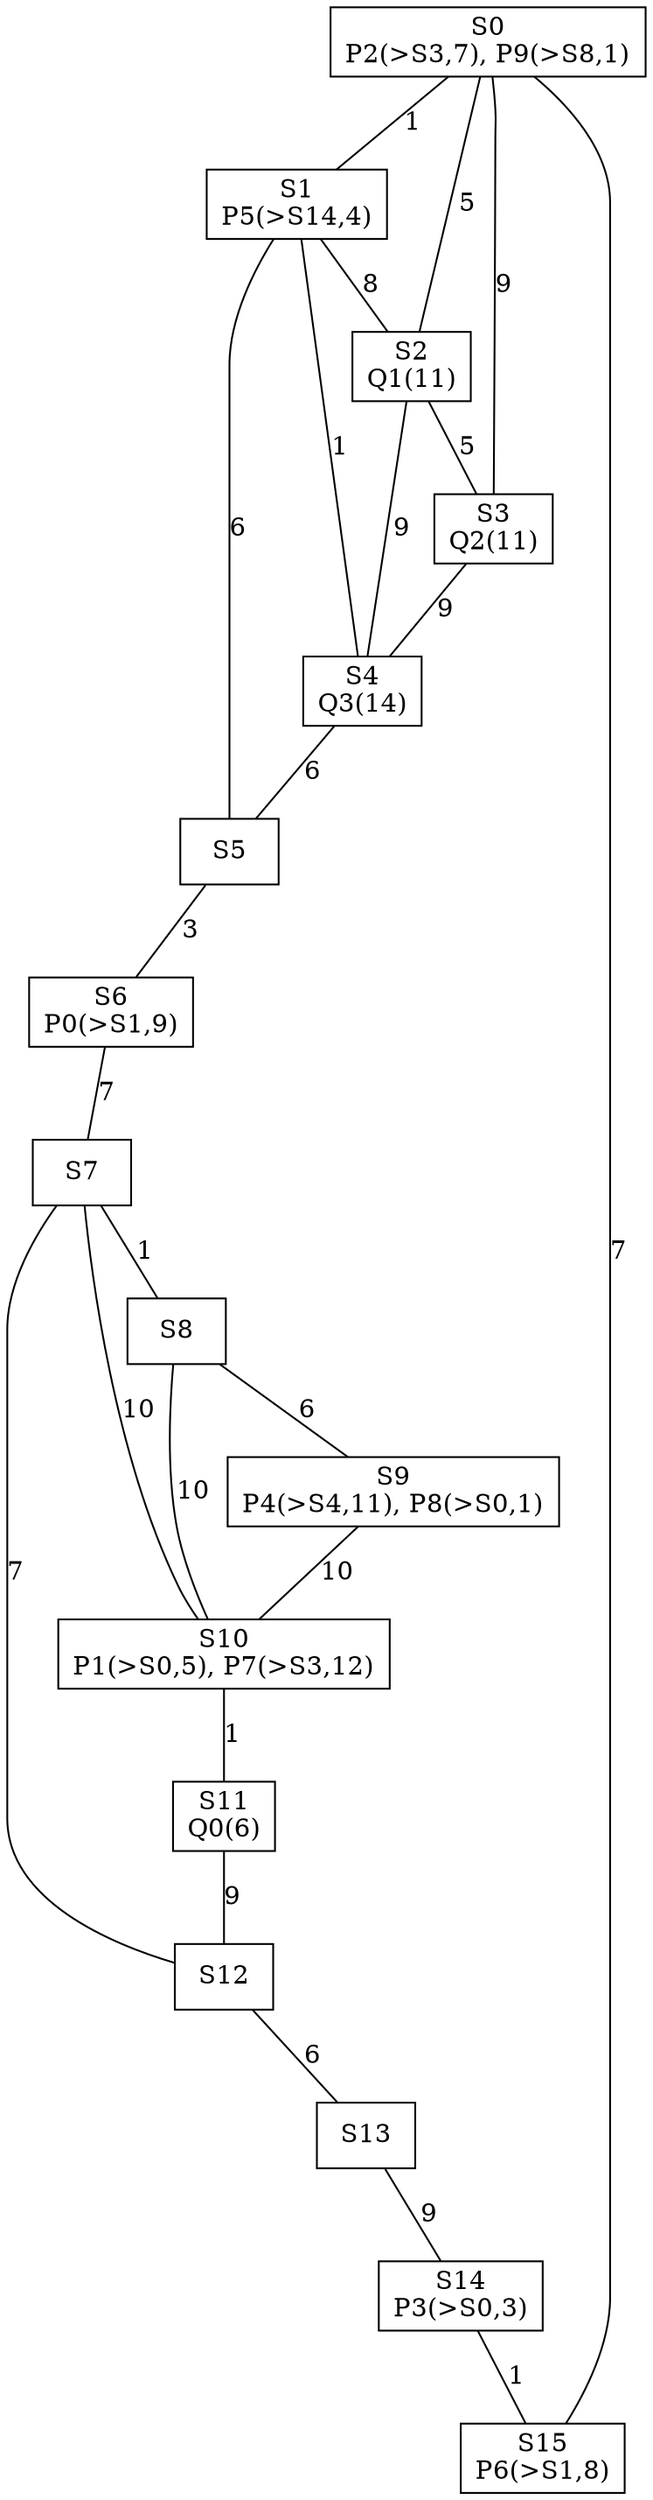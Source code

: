 graph trains_config { 
  node[shape="rect"] 
  0[label="S0
P2(>S3,7), P9(>S8,1)"];
  1[label="S1
P5(>S14,4)"];
  2[label="S2
Q1(11)"];
  3[label="S3
Q2(11)"];
  4[label="S4
Q3(14)"];
  5[label="S5"];
  6[label="S6
P0(>S1,9)"];
  7[label="S7"];
  8[label="S8"];
  9[label="S9
P4(>S4,11), P8(>S0,1)"];
  10[label="S10
P1(>S0,5), P7(>S3,12)"];
  11[label="S11
Q0(6)"];
  12[label="S12"];
  13[label="S13"];
  14[label="S14
P3(>S0,3)"];
  15[label="S15
P6(>S1,8)"];
  0 -- 1 [label="1"]
  0 -- 2 [label="5"]
  0 -- 3 [label="9"]
  15 -- 0 [label="7"]
  1 -- 2 [label="8"]
  1 -- 4 [label="1"]
  1 -- 5 [label="6"]
  2 -- 3 [label="5"]
  2 -- 4 [label="9"]
  3 -- 4 [label="9"]
  4 -- 5 [label="6"]
  5 -- 6 [label="3"]
  6 -- 7 [label="7"]
  7 -- 8 [label="1"]
  7 -- 10 [label="10"]
  7 -- 12 [label="7"]
  8 -- 9 [label="6"]
  8 -- 10 [label="10"]
  9 -- 10 [label="10"]
  10 -- 11 [label="1"]
  11 -- 12 [label="9"]
  12 -- 13 [label="6"]
  13 -- 14 [label="9"]
  14 -- 15 [label="1"]
}
